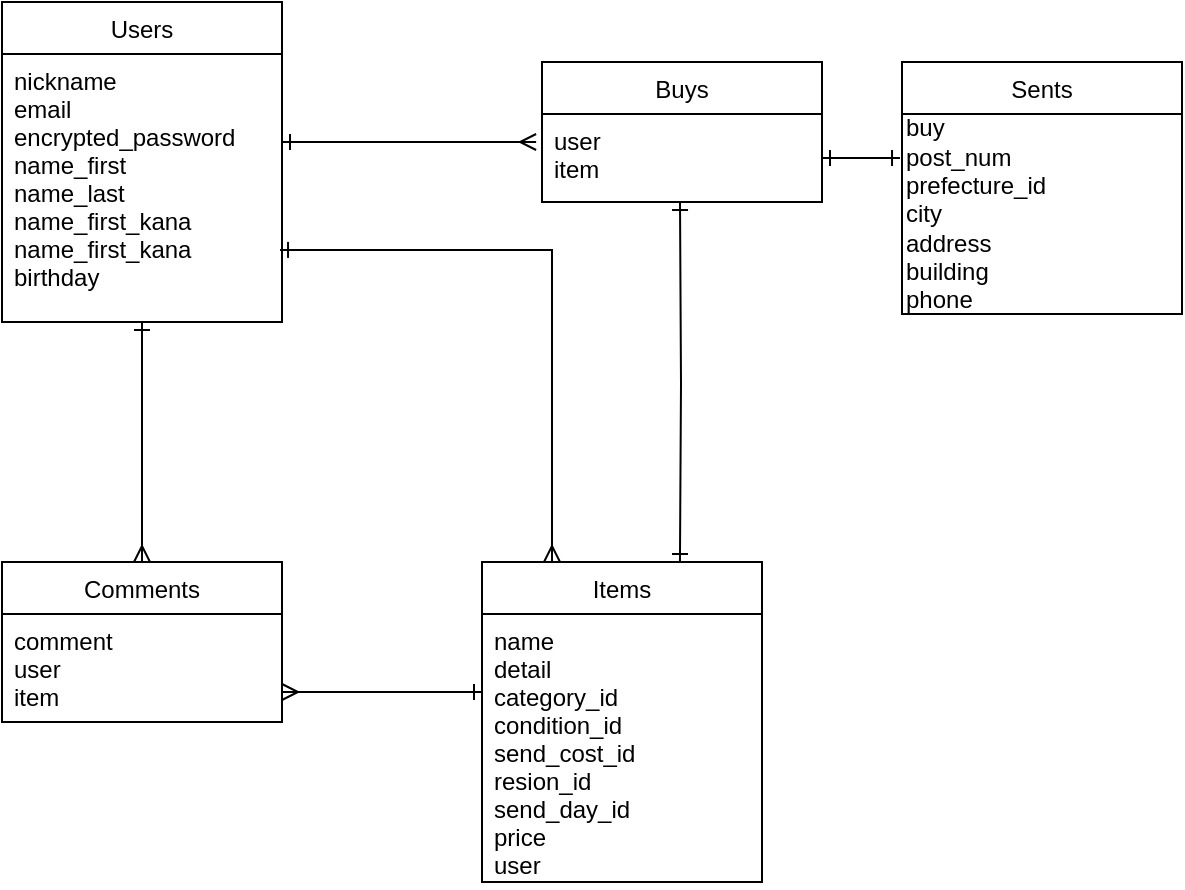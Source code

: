 <mxfile>
    <diagram id="CnMzsbKYhAMxGC-kKVKN" name="ページ1">
        <mxGraphModel dx="634" dy="542" grid="1" gridSize="10" guides="1" tooltips="1" connect="1" arrows="1" fold="1" page="1" pageScale="1" pageWidth="827" pageHeight="1169" math="0" shadow="0">
            <root>
                <mxCell id="0"/>
                <mxCell id="1" parent="0"/>
                <mxCell id="19" style="edgeStyle=orthogonalEdgeStyle;rounded=0;orthogonalLoop=1;jettySize=auto;html=1;entryX=0.5;entryY=0;entryDx=0;entryDy=0;endArrow=ERmany;endFill=0;startArrow=ERone;startFill=0;" edge="1" parent="1" source="2" target="6">
                    <mxGeometry relative="1" as="geometry"/>
                </mxCell>
                <mxCell id="2" value="Users" style="swimlane;fontStyle=0;childLayout=stackLayout;horizontal=1;startSize=26;horizontalStack=0;resizeParent=1;resizeParentMax=0;resizeLast=0;collapsible=1;marginBottom=0;" vertex="1" parent="1">
                    <mxGeometry x="40" y="40" width="140" height="160" as="geometry">
                        <mxRectangle x="40" y="40" width="50" height="26" as="alternateBounds"/>
                    </mxGeometry>
                </mxCell>
                <mxCell id="3" value="nickname&#10;email&#10;encrypted_password&#10;name_first&#10;name_last&#10;name_first_kana&#10;name_first_kana&#10;birthday&#10;" style="text;strokeColor=none;fillColor=none;align=left;verticalAlign=top;spacingLeft=4;spacingRight=4;overflow=hidden;rotatable=0;points=[[0,0.5],[1,0.5]];portConstraint=eastwest;" vertex="1" parent="2">
                    <mxGeometry y="26" width="140" height="134" as="geometry"/>
                </mxCell>
                <mxCell id="6" value="Comments" style="swimlane;fontStyle=0;childLayout=stackLayout;horizontal=1;startSize=26;horizontalStack=0;resizeParent=1;resizeParentMax=0;resizeLast=0;collapsible=1;marginBottom=0;" vertex="1" parent="1">
                    <mxGeometry x="40" y="320" width="140" height="80" as="geometry"/>
                </mxCell>
                <mxCell id="7" value="comment&#10;user&#10;item" style="text;strokeColor=none;fillColor=none;align=left;verticalAlign=top;spacingLeft=4;spacingRight=4;overflow=hidden;rotatable=0;points=[[0,0.5],[1,0.5]];portConstraint=eastwest;" vertex="1" parent="6">
                    <mxGeometry y="26" width="140" height="54" as="geometry"/>
                </mxCell>
                <mxCell id="10" value="Buys" style="swimlane;fontStyle=0;childLayout=stackLayout;horizontal=1;startSize=26;horizontalStack=0;resizeParent=1;resizeParentMax=0;resizeLast=0;collapsible=1;marginBottom=0;" vertex="1" parent="1">
                    <mxGeometry x="310" y="70" width="140" height="70" as="geometry"/>
                </mxCell>
                <mxCell id="11" value="user&#10;item" style="text;strokeColor=none;fillColor=none;align=left;verticalAlign=top;spacingLeft=4;spacingRight=4;overflow=hidden;rotatable=0;points=[[0,0.5],[1,0.5]];portConstraint=eastwest;" vertex="1" parent="10">
                    <mxGeometry y="26" width="140" height="44" as="geometry"/>
                </mxCell>
                <mxCell id="14" value="Items" style="swimlane;fontStyle=0;childLayout=stackLayout;horizontal=1;startSize=26;horizontalStack=0;resizeParent=1;resizeParentMax=0;resizeLast=0;collapsible=1;marginBottom=0;" vertex="1" parent="1">
                    <mxGeometry x="280" y="320" width="140" height="160" as="geometry"/>
                </mxCell>
                <mxCell id="15" value="name&#10;detail&#10;category_id&#10;condition_id&#10;send_cost_id&#10;resion_id&#10;send_day_id&#10;price&#10;user" style="text;strokeColor=none;fillColor=none;align=left;verticalAlign=top;spacingLeft=4;spacingRight=4;overflow=hidden;rotatable=0;points=[[0,0.5],[1,0.5]];portConstraint=eastwest;" vertex="1" parent="14">
                    <mxGeometry y="26" width="140" height="134" as="geometry"/>
                </mxCell>
                <mxCell id="21" style="edgeStyle=orthogonalEdgeStyle;rounded=0;orthogonalLoop=1;jettySize=auto;html=1;exitX=0;exitY=0.5;exitDx=0;exitDy=0;entryX=1;entryY=0.5;entryDx=0;entryDy=0;endArrow=ERmany;endFill=0;startArrow=ERone;startFill=0;" edge="1" parent="1">
                    <mxGeometry relative="1" as="geometry">
                        <mxPoint x="280" y="385" as="sourcePoint"/>
                        <mxPoint x="180" y="385" as="targetPoint"/>
                    </mxGeometry>
                </mxCell>
                <mxCell id="22" style="edgeStyle=orthogonalEdgeStyle;rounded=0;orthogonalLoop=1;jettySize=auto;html=1;endArrow=ERmany;endFill=0;startArrow=ERone;startFill=0;exitX=0.993;exitY=0.731;exitDx=0;exitDy=0;exitPerimeter=0;entryX=0.25;entryY=0;entryDx=0;entryDy=0;" edge="1" parent="1" source="3" target="14">
                    <mxGeometry relative="1" as="geometry">
                        <mxPoint x="310" y="170" as="sourcePoint"/>
                        <mxPoint x="310" y="260" as="targetPoint"/>
                        <Array as="points">
                            <mxPoint x="315" y="164"/>
                        </Array>
                    </mxGeometry>
                </mxCell>
                <mxCell id="40" style="edgeStyle=orthogonalEdgeStyle;rounded=0;orthogonalLoop=1;jettySize=auto;html=1;entryX=0.707;entryY=0;entryDx=0;entryDy=0;endArrow=ERone;endFill=0;startArrow=ERone;startFill=0;entryPerimeter=0;" edge="1" parent="1" target="14">
                    <mxGeometry relative="1" as="geometry">
                        <mxPoint x="379" y="140" as="sourcePoint"/>
                        <mxPoint x="380" y="264" as="targetPoint"/>
                    </mxGeometry>
                </mxCell>
                <mxCell id="41" style="edgeStyle=orthogonalEdgeStyle;rounded=0;orthogonalLoop=1;jettySize=auto;html=1;entryX=1;entryY=0.5;entryDx=0;entryDy=0;endArrow=ERone;endFill=0;startArrow=ERmany;startFill=0;exitX=-0.021;exitY=0.769;exitDx=0;exitDy=0;exitPerimeter=0;" edge="1" parent="1">
                    <mxGeometry relative="1" as="geometry">
                        <mxPoint x="307.06" y="109.994" as="sourcePoint"/>
                        <mxPoint x="180" y="110" as="targetPoint"/>
                    </mxGeometry>
                </mxCell>
                <mxCell id="43" value="Sents" style="swimlane;fontStyle=0;childLayout=stackLayout;horizontal=1;startSize=26;horizontalStack=0;resizeParent=1;resizeParentMax=0;resizeLast=0;collapsible=1;marginBottom=0;" vertex="1" parent="1">
                    <mxGeometry x="490" y="70" width="140" height="126" as="geometry"/>
                </mxCell>
                <mxCell id="47" style="edgeStyle=orthogonalEdgeStyle;rounded=0;orthogonalLoop=1;jettySize=auto;html=1;entryX=1;entryY=0.5;entryDx=0;entryDy=0;endArrow=ERone;endFill=0;startArrow=ERone;startFill=0;exitX=-0.007;exitY=0.22;exitDx=0;exitDy=0;exitPerimeter=0;" edge="1" parent="43" source="46">
                    <mxGeometry relative="1" as="geometry">
                        <mxPoint x="87.06" y="47.504" as="sourcePoint"/>
                        <mxPoint x="-40" y="47.51" as="targetPoint"/>
                    </mxGeometry>
                </mxCell>
                <mxCell id="46" value="&lt;div&gt;&lt;span&gt;buy&lt;/span&gt;&lt;/div&gt;&lt;span&gt;post_num&lt;/span&gt;&lt;br style=&quot;padding: 0px ; margin: 0px&quot;&gt;&lt;span&gt;prefecture_id&lt;/span&gt;&lt;br style=&quot;padding: 0px ; margin: 0px&quot;&gt;&lt;div&gt;&lt;span&gt;city&lt;/span&gt;&lt;/div&gt;&lt;span&gt;&lt;div&gt;&lt;span&gt;address&lt;/span&gt;&lt;/div&gt;&lt;/span&gt;&lt;span&gt;building&lt;/span&gt;&lt;br style=&quot;padding: 0px ; margin: 0px&quot;&gt;&lt;span&gt;phone&lt;/span&gt;" style="text;html=1;align=left;verticalAlign=middle;resizable=0;points=[];autosize=1;strokeColor=none;" vertex="1" parent="43">
                    <mxGeometry y="26" width="140" height="100" as="geometry"/>
                </mxCell>
            </root>
        </mxGraphModel>
    </diagram>
</mxfile>